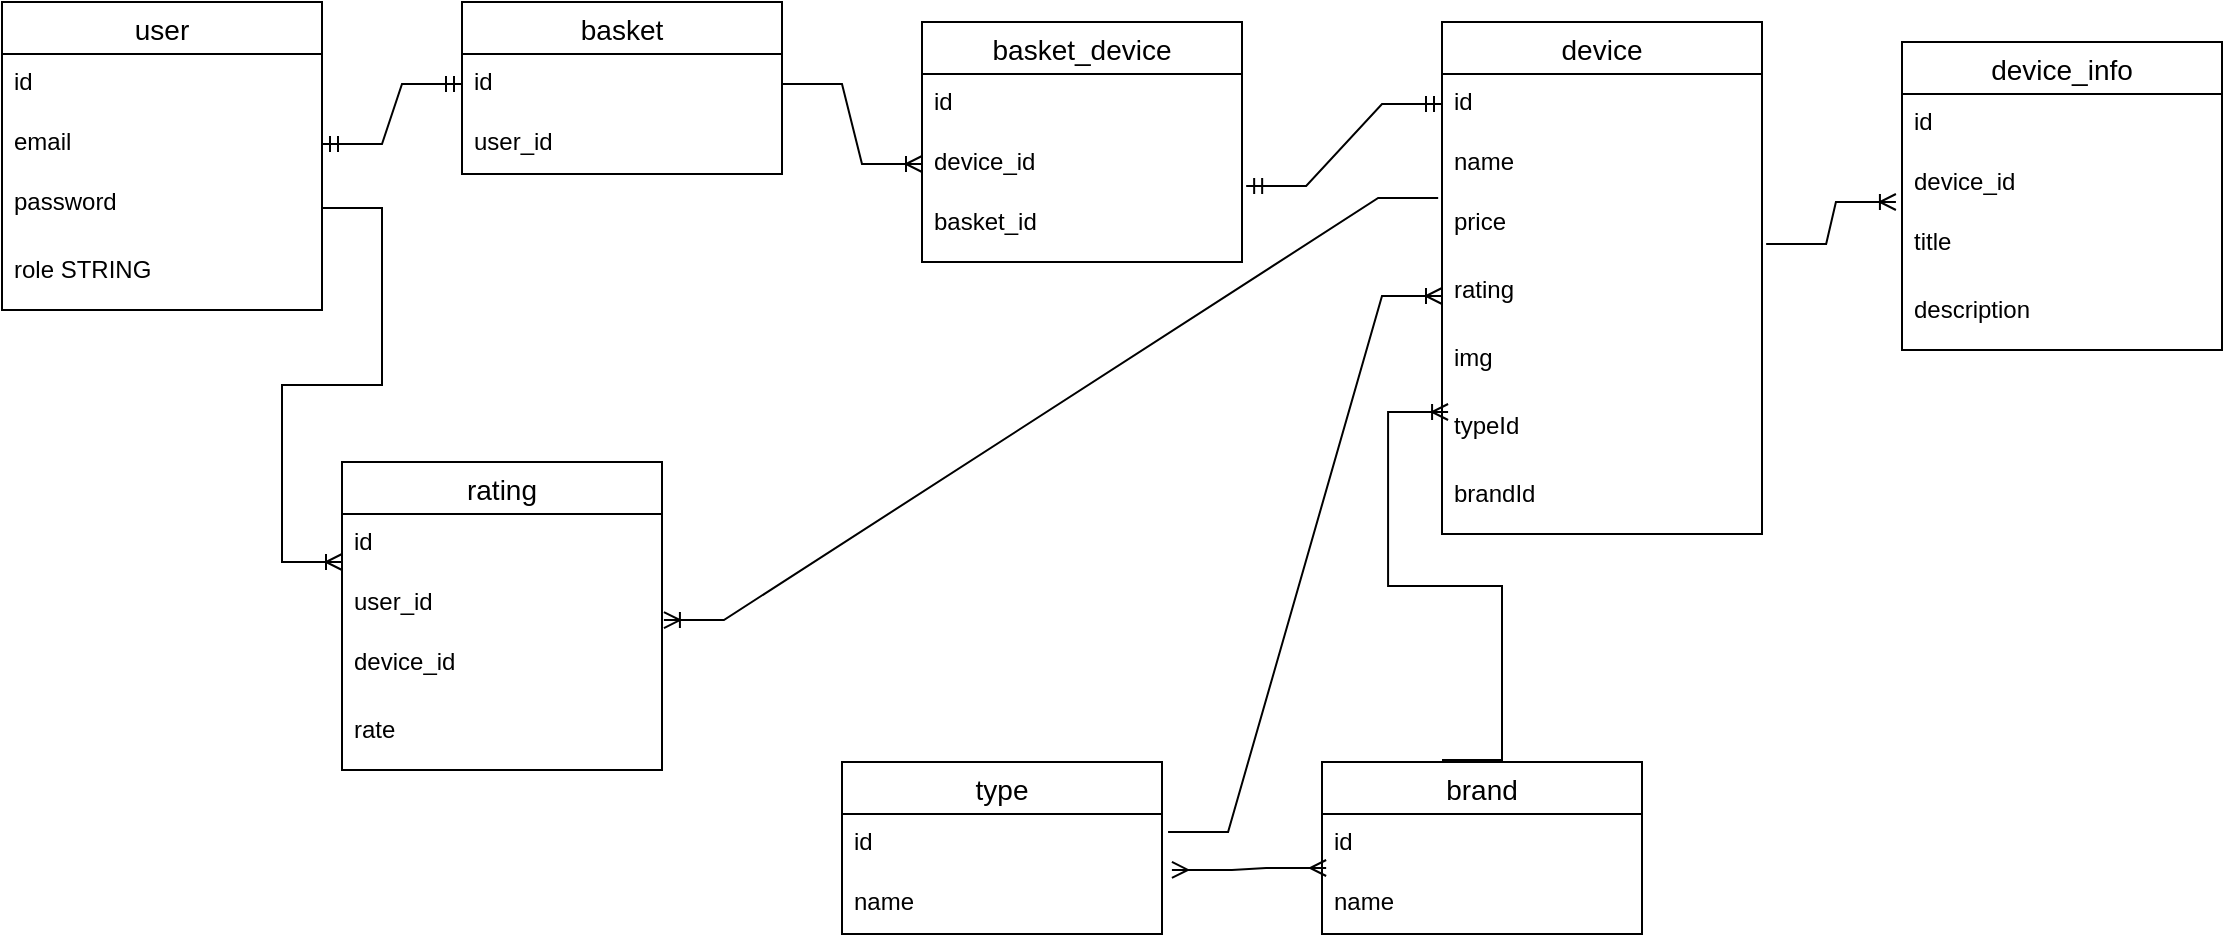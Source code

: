 <mxfile version="23.0.1" type="device">
  <diagram name="Сторінка-1" id="ds1yfwyOScO8y3ff02Wz">
    <mxGraphModel dx="1274" dy="641" grid="1" gridSize="10" guides="1" tooltips="1" connect="1" arrows="1" fold="1" page="1" pageScale="1" pageWidth="2339" pageHeight="3300" math="0" shadow="0">
      <root>
        <mxCell id="0" />
        <mxCell id="1" parent="0" />
        <mxCell id="VzEXtDHP3G9K9J4rahDG-1" value="user" style="swimlane;fontStyle=0;childLayout=stackLayout;horizontal=1;startSize=26;horizontalStack=0;resizeParent=1;resizeParentMax=0;resizeLast=0;collapsible=1;marginBottom=0;align=center;fontSize=14;" vertex="1" parent="1">
          <mxGeometry x="10" y="530" width="160" height="154" as="geometry">
            <mxRectangle x="230" y="710" width="60" height="30" as="alternateBounds" />
          </mxGeometry>
        </mxCell>
        <mxCell id="VzEXtDHP3G9K9J4rahDG-2" value="id" style="text;strokeColor=none;fillColor=none;spacingLeft=4;spacingRight=4;overflow=hidden;rotatable=0;points=[[0,0.5],[1,0.5]];portConstraint=eastwest;fontSize=12;whiteSpace=wrap;html=1;" vertex="1" parent="VzEXtDHP3G9K9J4rahDG-1">
          <mxGeometry y="26" width="160" height="30" as="geometry" />
        </mxCell>
        <mxCell id="VzEXtDHP3G9K9J4rahDG-3" value="email" style="text;strokeColor=none;fillColor=none;spacingLeft=4;spacingRight=4;overflow=hidden;rotatable=0;points=[[0,0.5],[1,0.5]];portConstraint=eastwest;fontSize=12;whiteSpace=wrap;html=1;" vertex="1" parent="VzEXtDHP3G9K9J4rahDG-1">
          <mxGeometry y="56" width="160" height="30" as="geometry" />
        </mxCell>
        <mxCell id="VzEXtDHP3G9K9J4rahDG-4" value="password" style="text;strokeColor=none;fillColor=none;spacingLeft=4;spacingRight=4;overflow=hidden;rotatable=0;points=[[0,0.5],[1,0.5]];portConstraint=eastwest;fontSize=12;whiteSpace=wrap;html=1;" vertex="1" parent="VzEXtDHP3G9K9J4rahDG-1">
          <mxGeometry y="86" width="160" height="34" as="geometry" />
        </mxCell>
        <mxCell id="VzEXtDHP3G9K9J4rahDG-5" value="role STRING" style="text;strokeColor=none;fillColor=none;spacingLeft=4;spacingRight=4;overflow=hidden;rotatable=0;points=[[0,0.5],[1,0.5]];portConstraint=eastwest;fontSize=12;whiteSpace=wrap;html=1;" vertex="1" parent="VzEXtDHP3G9K9J4rahDG-1">
          <mxGeometry y="120" width="160" height="34" as="geometry" />
        </mxCell>
        <mxCell id="VzEXtDHP3G9K9J4rahDG-6" value="basket" style="swimlane;fontStyle=0;childLayout=stackLayout;horizontal=1;startSize=26;horizontalStack=0;resizeParent=1;resizeParentMax=0;resizeLast=0;collapsible=1;marginBottom=0;align=center;fontSize=14;" vertex="1" parent="1">
          <mxGeometry x="240" y="530" width="160" height="86" as="geometry">
            <mxRectangle x="230" y="710" width="60" height="30" as="alternateBounds" />
          </mxGeometry>
        </mxCell>
        <mxCell id="VzEXtDHP3G9K9J4rahDG-7" value="id" style="text;strokeColor=none;fillColor=none;spacingLeft=4;spacingRight=4;overflow=hidden;rotatable=0;points=[[0,0.5],[1,0.5]];portConstraint=eastwest;fontSize=12;whiteSpace=wrap;html=1;" vertex="1" parent="VzEXtDHP3G9K9J4rahDG-6">
          <mxGeometry y="26" width="160" height="30" as="geometry" />
        </mxCell>
        <mxCell id="VzEXtDHP3G9K9J4rahDG-8" value="user_id" style="text;strokeColor=none;fillColor=none;spacingLeft=4;spacingRight=4;overflow=hidden;rotatable=0;points=[[0,0.5],[1,0.5]];portConstraint=eastwest;fontSize=12;whiteSpace=wrap;html=1;" vertex="1" parent="VzEXtDHP3G9K9J4rahDG-6">
          <mxGeometry y="56" width="160" height="30" as="geometry" />
        </mxCell>
        <mxCell id="VzEXtDHP3G9K9J4rahDG-11" value="" style="edgeStyle=entityRelationEdgeStyle;fontSize=12;html=1;endArrow=ERmandOne;startArrow=ERmandOne;rounded=0;entryX=0;entryY=0.5;entryDx=0;entryDy=0;exitX=1;exitY=0.5;exitDx=0;exitDy=0;" edge="1" parent="1" source="VzEXtDHP3G9K9J4rahDG-3" target="VzEXtDHP3G9K9J4rahDG-7">
          <mxGeometry width="100" height="100" relative="1" as="geometry">
            <mxPoint x="350" y="790" as="sourcePoint" />
            <mxPoint x="440" y="690" as="targetPoint" />
          </mxGeometry>
        </mxCell>
        <mxCell id="VzEXtDHP3G9K9J4rahDG-17" value="device" style="swimlane;fontStyle=0;childLayout=stackLayout;horizontal=1;startSize=26;horizontalStack=0;resizeParent=1;resizeParentMax=0;resizeLast=0;collapsible=1;marginBottom=0;align=center;fontSize=14;" vertex="1" parent="1">
          <mxGeometry x="730" y="540" width="160" height="256" as="geometry">
            <mxRectangle x="230" y="710" width="60" height="30" as="alternateBounds" />
          </mxGeometry>
        </mxCell>
        <mxCell id="VzEXtDHP3G9K9J4rahDG-18" value="id" style="text;strokeColor=none;fillColor=none;spacingLeft=4;spacingRight=4;overflow=hidden;rotatable=0;points=[[0,0.5],[1,0.5]];portConstraint=eastwest;fontSize=12;whiteSpace=wrap;html=1;" vertex="1" parent="VzEXtDHP3G9K9J4rahDG-17">
          <mxGeometry y="26" width="160" height="30" as="geometry" />
        </mxCell>
        <mxCell id="VzEXtDHP3G9K9J4rahDG-19" value="name" style="text;strokeColor=none;fillColor=none;spacingLeft=4;spacingRight=4;overflow=hidden;rotatable=0;points=[[0,0.5],[1,0.5]];portConstraint=eastwest;fontSize=12;whiteSpace=wrap;html=1;" vertex="1" parent="VzEXtDHP3G9K9J4rahDG-17">
          <mxGeometry y="56" width="160" height="30" as="geometry" />
        </mxCell>
        <mxCell id="VzEXtDHP3G9K9J4rahDG-20" value="price" style="text;strokeColor=none;fillColor=none;spacingLeft=4;spacingRight=4;overflow=hidden;rotatable=0;points=[[0,0.5],[1,0.5]];portConstraint=eastwest;fontSize=12;whiteSpace=wrap;html=1;" vertex="1" parent="VzEXtDHP3G9K9J4rahDG-17">
          <mxGeometry y="86" width="160" height="34" as="geometry" />
        </mxCell>
        <mxCell id="VzEXtDHP3G9K9J4rahDG-21" value="rating" style="text;strokeColor=none;fillColor=none;spacingLeft=4;spacingRight=4;overflow=hidden;rotatable=0;points=[[0,0.5],[1,0.5]];portConstraint=eastwest;fontSize=12;whiteSpace=wrap;html=1;" vertex="1" parent="VzEXtDHP3G9K9J4rahDG-17">
          <mxGeometry y="120" width="160" height="34" as="geometry" />
        </mxCell>
        <mxCell id="VzEXtDHP3G9K9J4rahDG-27" value="img" style="text;strokeColor=none;fillColor=none;spacingLeft=4;spacingRight=4;overflow=hidden;rotatable=0;points=[[0,0.5],[1,0.5]];portConstraint=eastwest;fontSize=12;whiteSpace=wrap;html=1;" vertex="1" parent="VzEXtDHP3G9K9J4rahDG-17">
          <mxGeometry y="154" width="160" height="34" as="geometry" />
        </mxCell>
        <mxCell id="VzEXtDHP3G9K9J4rahDG-28" value="typeId" style="text;strokeColor=none;fillColor=none;spacingLeft=4;spacingRight=4;overflow=hidden;rotatable=0;points=[[0,0.5],[1,0.5]];portConstraint=eastwest;fontSize=12;whiteSpace=wrap;html=1;" vertex="1" parent="VzEXtDHP3G9K9J4rahDG-17">
          <mxGeometry y="188" width="160" height="34" as="geometry" />
        </mxCell>
        <mxCell id="VzEXtDHP3G9K9J4rahDG-33" value="brandId" style="text;strokeColor=none;fillColor=none;spacingLeft=4;spacingRight=4;overflow=hidden;rotatable=0;points=[[0,0.5],[1,0.5]];portConstraint=eastwest;fontSize=12;whiteSpace=wrap;html=1;" vertex="1" parent="VzEXtDHP3G9K9J4rahDG-17">
          <mxGeometry y="222" width="160" height="34" as="geometry" />
        </mxCell>
        <mxCell id="VzEXtDHP3G9K9J4rahDG-34" value="type" style="swimlane;fontStyle=0;childLayout=stackLayout;horizontal=1;startSize=26;horizontalStack=0;resizeParent=1;resizeParentMax=0;resizeLast=0;collapsible=1;marginBottom=0;align=center;fontSize=14;" vertex="1" parent="1">
          <mxGeometry x="430" y="910" width="160" height="86" as="geometry">
            <mxRectangle x="230" y="710" width="60" height="30" as="alternateBounds" />
          </mxGeometry>
        </mxCell>
        <mxCell id="VzEXtDHP3G9K9J4rahDG-35" value="id" style="text;strokeColor=none;fillColor=none;spacingLeft=4;spacingRight=4;overflow=hidden;rotatable=0;points=[[0,0.5],[1,0.5]];portConstraint=eastwest;fontSize=12;whiteSpace=wrap;html=1;" vertex="1" parent="VzEXtDHP3G9K9J4rahDG-34">
          <mxGeometry y="26" width="160" height="30" as="geometry" />
        </mxCell>
        <mxCell id="VzEXtDHP3G9K9J4rahDG-36" value="name" style="text;strokeColor=none;fillColor=none;spacingLeft=4;spacingRight=4;overflow=hidden;rotatable=0;points=[[0,0.5],[1,0.5]];portConstraint=eastwest;fontSize=12;whiteSpace=wrap;html=1;" vertex="1" parent="VzEXtDHP3G9K9J4rahDG-34">
          <mxGeometry y="56" width="160" height="30" as="geometry" />
        </mxCell>
        <mxCell id="VzEXtDHP3G9K9J4rahDG-42" value="brand" style="swimlane;fontStyle=0;childLayout=stackLayout;horizontal=1;startSize=26;horizontalStack=0;resizeParent=1;resizeParentMax=0;resizeLast=0;collapsible=1;marginBottom=0;align=center;fontSize=14;" vertex="1" parent="1">
          <mxGeometry x="670" y="910" width="160" height="86" as="geometry">
            <mxRectangle x="230" y="710" width="60" height="30" as="alternateBounds" />
          </mxGeometry>
        </mxCell>
        <mxCell id="VzEXtDHP3G9K9J4rahDG-43" value="id" style="text;strokeColor=none;fillColor=none;spacingLeft=4;spacingRight=4;overflow=hidden;rotatable=0;points=[[0,0.5],[1,0.5]];portConstraint=eastwest;fontSize=12;whiteSpace=wrap;html=1;" vertex="1" parent="VzEXtDHP3G9K9J4rahDG-42">
          <mxGeometry y="26" width="160" height="30" as="geometry" />
        </mxCell>
        <mxCell id="VzEXtDHP3G9K9J4rahDG-44" value="name" style="text;strokeColor=none;fillColor=none;spacingLeft=4;spacingRight=4;overflow=hidden;rotatable=0;points=[[0,0.5],[1,0.5]];portConstraint=eastwest;fontSize=12;whiteSpace=wrap;html=1;" vertex="1" parent="VzEXtDHP3G9K9J4rahDG-42">
          <mxGeometry y="56" width="160" height="30" as="geometry" />
        </mxCell>
        <mxCell id="VzEXtDHP3G9K9J4rahDG-50" value="" style="edgeStyle=entityRelationEdgeStyle;fontSize=12;html=1;endArrow=ERoneToMany;rounded=0;exitX=1.019;exitY=0.3;exitDx=0;exitDy=0;exitPerimeter=0;entryX=0;entryY=0.5;entryDx=0;entryDy=0;" edge="1" parent="1" source="VzEXtDHP3G9K9J4rahDG-35" target="VzEXtDHP3G9K9J4rahDG-21">
          <mxGeometry width="100" height="100" relative="1" as="geometry">
            <mxPoint x="280" y="960" as="sourcePoint" />
            <mxPoint x="380" y="860" as="targetPoint" />
          </mxGeometry>
        </mxCell>
        <mxCell id="VzEXtDHP3G9K9J4rahDG-51" value="" style="edgeStyle=entityRelationEdgeStyle;fontSize=12;html=1;endArrow=ERoneToMany;rounded=0;exitX=0.375;exitY=-0.012;exitDx=0;exitDy=0;exitPerimeter=0;entryX=0.019;entryY=0.206;entryDx=0;entryDy=0;entryPerimeter=0;" edge="1" parent="1" source="VzEXtDHP3G9K9J4rahDG-42" target="VzEXtDHP3G9K9J4rahDG-28">
          <mxGeometry width="100" height="100" relative="1" as="geometry">
            <mxPoint x="414" y="940" as="sourcePoint" />
            <mxPoint x="514" y="840" as="targetPoint" />
          </mxGeometry>
        </mxCell>
        <mxCell id="VzEXtDHP3G9K9J4rahDG-52" value="" style="edgeStyle=entityRelationEdgeStyle;fontSize=12;html=1;endArrow=ERmany;startArrow=ERmany;rounded=0;entryX=1.031;entryY=-0.067;entryDx=0;entryDy=0;entryPerimeter=0;exitX=0.013;exitY=0.9;exitDx=0;exitDy=0;exitPerimeter=0;" edge="1" parent="1" source="VzEXtDHP3G9K9J4rahDG-43" target="VzEXtDHP3G9K9J4rahDG-36">
          <mxGeometry width="100" height="100" relative="1" as="geometry">
            <mxPoint x="410" y="1060" as="sourcePoint" />
            <mxPoint x="500" y="950" as="targetPoint" />
          </mxGeometry>
        </mxCell>
        <mxCell id="VzEXtDHP3G9K9J4rahDG-53" value="device_info" style="swimlane;fontStyle=0;childLayout=stackLayout;horizontal=1;startSize=26;horizontalStack=0;resizeParent=1;resizeParentMax=0;resizeLast=0;collapsible=1;marginBottom=0;align=center;fontSize=14;" vertex="1" parent="1">
          <mxGeometry x="960" y="550" width="160" height="154" as="geometry">
            <mxRectangle x="230" y="710" width="60" height="30" as="alternateBounds" />
          </mxGeometry>
        </mxCell>
        <mxCell id="VzEXtDHP3G9K9J4rahDG-54" value="id" style="text;strokeColor=none;fillColor=none;spacingLeft=4;spacingRight=4;overflow=hidden;rotatable=0;points=[[0,0.5],[1,0.5]];portConstraint=eastwest;fontSize=12;whiteSpace=wrap;html=1;" vertex="1" parent="VzEXtDHP3G9K9J4rahDG-53">
          <mxGeometry y="26" width="160" height="30" as="geometry" />
        </mxCell>
        <mxCell id="VzEXtDHP3G9K9J4rahDG-55" value="device_id" style="text;strokeColor=none;fillColor=none;spacingLeft=4;spacingRight=4;overflow=hidden;rotatable=0;points=[[0,0.5],[1,0.5]];portConstraint=eastwest;fontSize=12;whiteSpace=wrap;html=1;" vertex="1" parent="VzEXtDHP3G9K9J4rahDG-53">
          <mxGeometry y="56" width="160" height="30" as="geometry" />
        </mxCell>
        <mxCell id="VzEXtDHP3G9K9J4rahDG-56" value="title" style="text;strokeColor=none;fillColor=none;spacingLeft=4;spacingRight=4;overflow=hidden;rotatable=0;points=[[0,0.5],[1,0.5]];portConstraint=eastwest;fontSize=12;whiteSpace=wrap;html=1;" vertex="1" parent="VzEXtDHP3G9K9J4rahDG-53">
          <mxGeometry y="86" width="160" height="34" as="geometry" />
        </mxCell>
        <mxCell id="VzEXtDHP3G9K9J4rahDG-57" value="description" style="text;strokeColor=none;fillColor=none;spacingLeft=4;spacingRight=4;overflow=hidden;rotatable=0;points=[[0,0.5],[1,0.5]];portConstraint=eastwest;fontSize=12;whiteSpace=wrap;html=1;" vertex="1" parent="VzEXtDHP3G9K9J4rahDG-53">
          <mxGeometry y="120" width="160" height="34" as="geometry" />
        </mxCell>
        <mxCell id="VzEXtDHP3G9K9J4rahDG-62" value="" style="edgeStyle=entityRelationEdgeStyle;fontSize=12;html=1;endArrow=ERoneToMany;rounded=0;exitX=1.013;exitY=0.735;exitDx=0;exitDy=0;exitPerimeter=0;entryX=-0.019;entryY=0.8;entryDx=0;entryDy=0;entryPerimeter=0;" edge="1" parent="1" source="VzEXtDHP3G9K9J4rahDG-20" target="VzEXtDHP3G9K9J4rahDG-55">
          <mxGeometry width="100" height="100" relative="1" as="geometry">
            <mxPoint x="430" y="810" as="sourcePoint" />
            <mxPoint x="530" y="710" as="targetPoint" />
          </mxGeometry>
        </mxCell>
        <mxCell id="VzEXtDHP3G9K9J4rahDG-79" value="basket_device" style="swimlane;fontStyle=0;childLayout=stackLayout;horizontal=1;startSize=26;horizontalStack=0;resizeParent=1;resizeParentMax=0;resizeLast=0;collapsible=1;marginBottom=0;align=center;fontSize=14;" vertex="1" parent="1">
          <mxGeometry x="470" y="540" width="160" height="120" as="geometry">
            <mxRectangle x="230" y="710" width="60" height="30" as="alternateBounds" />
          </mxGeometry>
        </mxCell>
        <mxCell id="VzEXtDHP3G9K9J4rahDG-80" value="id" style="text;strokeColor=none;fillColor=none;spacingLeft=4;spacingRight=4;overflow=hidden;rotatable=0;points=[[0,0.5],[1,0.5]];portConstraint=eastwest;fontSize=12;whiteSpace=wrap;html=1;" vertex="1" parent="VzEXtDHP3G9K9J4rahDG-79">
          <mxGeometry y="26" width="160" height="30" as="geometry" />
        </mxCell>
        <mxCell id="VzEXtDHP3G9K9J4rahDG-81" value="device_id" style="text;strokeColor=none;fillColor=none;spacingLeft=4;spacingRight=4;overflow=hidden;rotatable=0;points=[[0,0.5],[1,0.5]];portConstraint=eastwest;fontSize=12;whiteSpace=wrap;html=1;" vertex="1" parent="VzEXtDHP3G9K9J4rahDG-79">
          <mxGeometry y="56" width="160" height="30" as="geometry" />
        </mxCell>
        <mxCell id="VzEXtDHP3G9K9J4rahDG-82" value="basket_id" style="text;strokeColor=none;fillColor=none;spacingLeft=4;spacingRight=4;overflow=hidden;rotatable=0;points=[[0,0.5],[1,0.5]];portConstraint=eastwest;fontSize=12;whiteSpace=wrap;html=1;" vertex="1" parent="VzEXtDHP3G9K9J4rahDG-79">
          <mxGeometry y="86" width="160" height="34" as="geometry" />
        </mxCell>
        <mxCell id="VzEXtDHP3G9K9J4rahDG-87" value="" style="edgeStyle=entityRelationEdgeStyle;fontSize=12;html=1;endArrow=ERoneToMany;rounded=0;entryX=0;entryY=0.5;entryDx=0;entryDy=0;exitX=1;exitY=0.5;exitDx=0;exitDy=0;" edge="1" parent="1" source="VzEXtDHP3G9K9J4rahDG-7" target="VzEXtDHP3G9K9J4rahDG-81">
          <mxGeometry width="100" height="100" relative="1" as="geometry">
            <mxPoint x="370" y="690" as="sourcePoint" />
            <mxPoint x="470" y="590" as="targetPoint" />
            <Array as="points">
              <mxPoint x="240" y="460" />
              <mxPoint x="220" y="510" />
            </Array>
          </mxGeometry>
        </mxCell>
        <mxCell id="VzEXtDHP3G9K9J4rahDG-88" value="" style="edgeStyle=entityRelationEdgeStyle;fontSize=12;html=1;endArrow=ERmandOne;startArrow=ERmandOne;rounded=0;exitX=1.013;exitY=-0.118;exitDx=0;exitDy=0;exitPerimeter=0;entryX=0;entryY=0.5;entryDx=0;entryDy=0;" edge="1" parent="1" source="VzEXtDHP3G9K9J4rahDG-82" target="VzEXtDHP3G9K9J4rahDG-18">
          <mxGeometry width="100" height="100" relative="1" as="geometry">
            <mxPoint x="680" y="684" as="sourcePoint" />
            <mxPoint x="840" y="707" as="targetPoint" />
          </mxGeometry>
        </mxCell>
        <mxCell id="VzEXtDHP3G9K9J4rahDG-89" value="rating" style="swimlane;fontStyle=0;childLayout=stackLayout;horizontal=1;startSize=26;horizontalStack=0;resizeParent=1;resizeParentMax=0;resizeLast=0;collapsible=1;marginBottom=0;align=center;fontSize=14;" vertex="1" parent="1">
          <mxGeometry x="180" y="760" width="160" height="154" as="geometry">
            <mxRectangle x="230" y="710" width="60" height="30" as="alternateBounds" />
          </mxGeometry>
        </mxCell>
        <mxCell id="VzEXtDHP3G9K9J4rahDG-90" value="id" style="text;strokeColor=none;fillColor=none;spacingLeft=4;spacingRight=4;overflow=hidden;rotatable=0;points=[[0,0.5],[1,0.5]];portConstraint=eastwest;fontSize=12;whiteSpace=wrap;html=1;" vertex="1" parent="VzEXtDHP3G9K9J4rahDG-89">
          <mxGeometry y="26" width="160" height="30" as="geometry" />
        </mxCell>
        <mxCell id="VzEXtDHP3G9K9J4rahDG-91" value="user_id" style="text;strokeColor=none;fillColor=none;spacingLeft=4;spacingRight=4;overflow=hidden;rotatable=0;points=[[0,0.5],[1,0.5]];portConstraint=eastwest;fontSize=12;whiteSpace=wrap;html=1;" vertex="1" parent="VzEXtDHP3G9K9J4rahDG-89">
          <mxGeometry y="56" width="160" height="30" as="geometry" />
        </mxCell>
        <mxCell id="VzEXtDHP3G9K9J4rahDG-92" value="device_id" style="text;strokeColor=none;fillColor=none;spacingLeft=4;spacingRight=4;overflow=hidden;rotatable=0;points=[[0,0.5],[1,0.5]];portConstraint=eastwest;fontSize=12;whiteSpace=wrap;html=1;" vertex="1" parent="VzEXtDHP3G9K9J4rahDG-89">
          <mxGeometry y="86" width="160" height="34" as="geometry" />
        </mxCell>
        <mxCell id="VzEXtDHP3G9K9J4rahDG-93" value="rate" style="text;strokeColor=none;fillColor=none;spacingLeft=4;spacingRight=4;overflow=hidden;rotatable=0;points=[[0,0.5],[1,0.5]];portConstraint=eastwest;fontSize=12;whiteSpace=wrap;html=1;" vertex="1" parent="VzEXtDHP3G9K9J4rahDG-89">
          <mxGeometry y="120" width="160" height="34" as="geometry" />
        </mxCell>
        <mxCell id="VzEXtDHP3G9K9J4rahDG-97" value="" style="edgeStyle=entityRelationEdgeStyle;fontSize=12;html=1;endArrow=ERoneToMany;rounded=0;exitX=1;exitY=0.5;exitDx=0;exitDy=0;entryX=0;entryY=0.8;entryDx=0;entryDy=0;entryPerimeter=0;" edge="1" parent="1" source="VzEXtDHP3G9K9J4rahDG-4" target="VzEXtDHP3G9K9J4rahDG-90">
          <mxGeometry width="100" height="100" relative="1" as="geometry">
            <mxPoint x="200" y="790" as="sourcePoint" />
            <mxPoint x="300" y="690" as="targetPoint" />
            <Array as="points">
              <mxPoint x="30" y="630" />
            </Array>
          </mxGeometry>
        </mxCell>
        <mxCell id="VzEXtDHP3G9K9J4rahDG-98" value="" style="edgeStyle=entityRelationEdgeStyle;fontSize=12;html=1;endArrow=ERoneToMany;rounded=0;exitX=-0.012;exitY=0.059;exitDx=0;exitDy=0;exitPerimeter=0;entryX=1.006;entryY=0.767;entryDx=0;entryDy=0;entryPerimeter=0;" edge="1" parent="1" source="VzEXtDHP3G9K9J4rahDG-20" target="VzEXtDHP3G9K9J4rahDG-91">
          <mxGeometry width="100" height="100" relative="1" as="geometry">
            <mxPoint x="580" y="910" as="sourcePoint" />
            <mxPoint x="680" y="810" as="targetPoint" />
          </mxGeometry>
        </mxCell>
      </root>
    </mxGraphModel>
  </diagram>
</mxfile>
